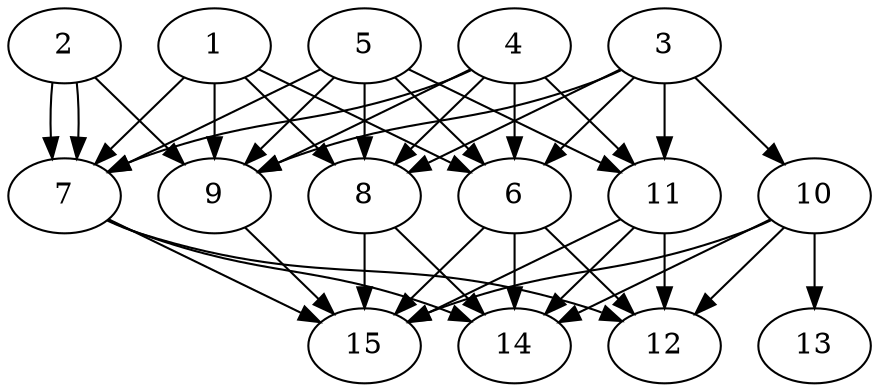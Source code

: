 // DAG automatically generated by daggen at Thu Oct  3 13:59:26 2019
// ./daggen --dot -n 15 --ccr 0.3 --fat 0.7 --regular 0.9 --density 0.9 --mindata 5242880 --maxdata 52428800 
digraph G {
  1 [size="135758507", alpha="0.06", expect_size="40727552"] 
  1 -> 6 [size ="40727552"]
  1 -> 7 [size ="40727552"]
  1 -> 8 [size ="40727552"]
  1 -> 9 [size ="40727552"]
  2 [size="160846507", alpha="0.19", expect_size="48253952"] 
  2 -> 7 [size ="48253952"]
  2 -> 7 [size ="48253952"]
  2 -> 9 [size ="48253952"]
  3 [size="123030187", alpha="0.16", expect_size="36909056"] 
  3 -> 6 [size ="36909056"]
  3 -> 8 [size ="36909056"]
  3 -> 9 [size ="36909056"]
  3 -> 10 [size ="36909056"]
  3 -> 11 [size ="36909056"]
  4 [size="125839360", alpha="0.17", expect_size="37751808"] 
  4 -> 6 [size ="37751808"]
  4 -> 7 [size ="37751808"]
  4 -> 8 [size ="37751808"]
  4 -> 9 [size ="37751808"]
  4 -> 11 [size ="37751808"]
  5 [size="45568000", alpha="0.07", expect_size="13670400"] 
  5 -> 6 [size ="13670400"]
  5 -> 7 [size ="13670400"]
  5 -> 8 [size ="13670400"]
  5 -> 9 [size ="13670400"]
  5 -> 11 [size ="13670400"]
  6 [size="56333653", alpha="0.03", expect_size="16900096"] 
  6 -> 12 [size ="16900096"]
  6 -> 14 [size ="16900096"]
  6 -> 15 [size ="16900096"]
  7 [size="20637013", alpha="0.16", expect_size="6191104"] 
  7 -> 12 [size ="6191104"]
  7 -> 14 [size ="6191104"]
  7 -> 15 [size ="6191104"]
  8 [size="141765973", alpha="0.08", expect_size="42529792"] 
  8 -> 14 [size ="42529792"]
  8 -> 15 [size ="42529792"]
  9 [size="145032533", alpha="0.19", expect_size="43509760"] 
  9 -> 15 [size ="43509760"]
  10 [size="117521067", alpha="0.17", expect_size="35256320"] 
  10 -> 12 [size ="35256320"]
  10 -> 13 [size ="35256320"]
  10 -> 14 [size ="35256320"]
  10 -> 15 [size ="35256320"]
  11 [size="55569067", alpha="0.18", expect_size="16670720"] 
  11 -> 12 [size ="16670720"]
  11 -> 14 [size ="16670720"]
  11 -> 15 [size ="16670720"]
  12 [size="104669867", alpha="0.02", expect_size="31400960"] 
  13 [size="100266667", alpha="0.10", expect_size="30080000"] 
  14 [size="72546987", alpha="0.06", expect_size="21764096"] 
  15 [size="49455787", alpha="0.13", expect_size="14836736"] 
}
